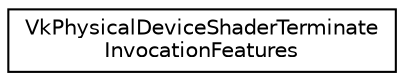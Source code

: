 digraph "Graphical Class Hierarchy"
{
 // LATEX_PDF_SIZE
  edge [fontname="Helvetica",fontsize="10",labelfontname="Helvetica",labelfontsize="10"];
  node [fontname="Helvetica",fontsize="10",shape=record];
  rankdir="LR";
  Node0 [label="VkPhysicalDeviceShaderTerminate\lInvocationFeatures",height=0.2,width=0.4,color="black", fillcolor="white", style="filled",URL="$structVkPhysicalDeviceShaderTerminateInvocationFeatures.html",tooltip=" "];
}
